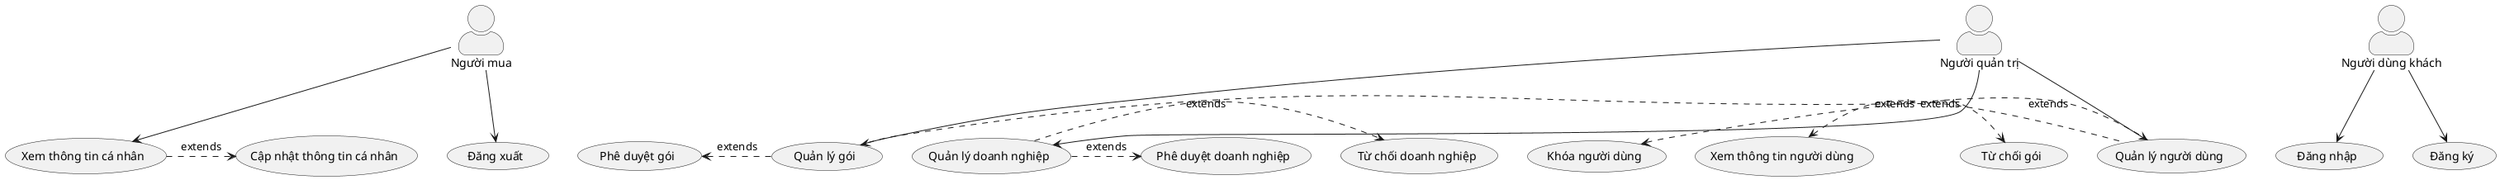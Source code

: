 @startuml authorization
skinparam actorStyle awesome
:Anonymous: --> (Login)
:Anonymous: --> (Register)

:User: --> (Logout)
:User: --> (ViewProfile)

:Admin: --> (ManagerPackage)
:Admin: --> (ManagerUser)
:Admin: --> (ManageEnterprise)

(ViewProfile) .> (EditProfile) : extends

(ApprovePackage) <. (ManagerPackage) : extends
(RejectPackage) <. (ManagerPackage) : extends
(ManageEnterprise) .> (ApproveEnterprise) : extends
(ManageEnterprise) .> (RejectEnterprise) : extends
(ReadUserInfo) <. (ManagerUser) : extends
(LockUser) <. (ManagerUser) : extends

"Đăng nhập" as (Login)
"Đăng ký" as (Register)
"Đăng xuất" as (Logout)
"Xem thông tin cá nhân" as (ViewProfile)
"Cập nhật thông tin cá nhân" as (EditProfile)

"Người mua" as :User:
"Người dùng khách" as :Anonymous:
"Người quản trị" as :Admin:

"Quản lý gói" as (ManagerPackage)
"Phê duyệt gói" as (ApprovePackage)
"Từ chối gói" as (RejectPackage)

"Quản lý người dùng" as (ManagerUser)
"Xem thông tin người dùng" as (ReadUserInfo)
"Khóa người dùng" as (LockUser)

"Quản lý doanh nghiệp" as (ManageEnterprise)
"Phê duyệt doanh nghiệp" as (ApproveEnterprise)
"Từ chối doanh nghiệp" as (RejectEnterprise)
@enduml